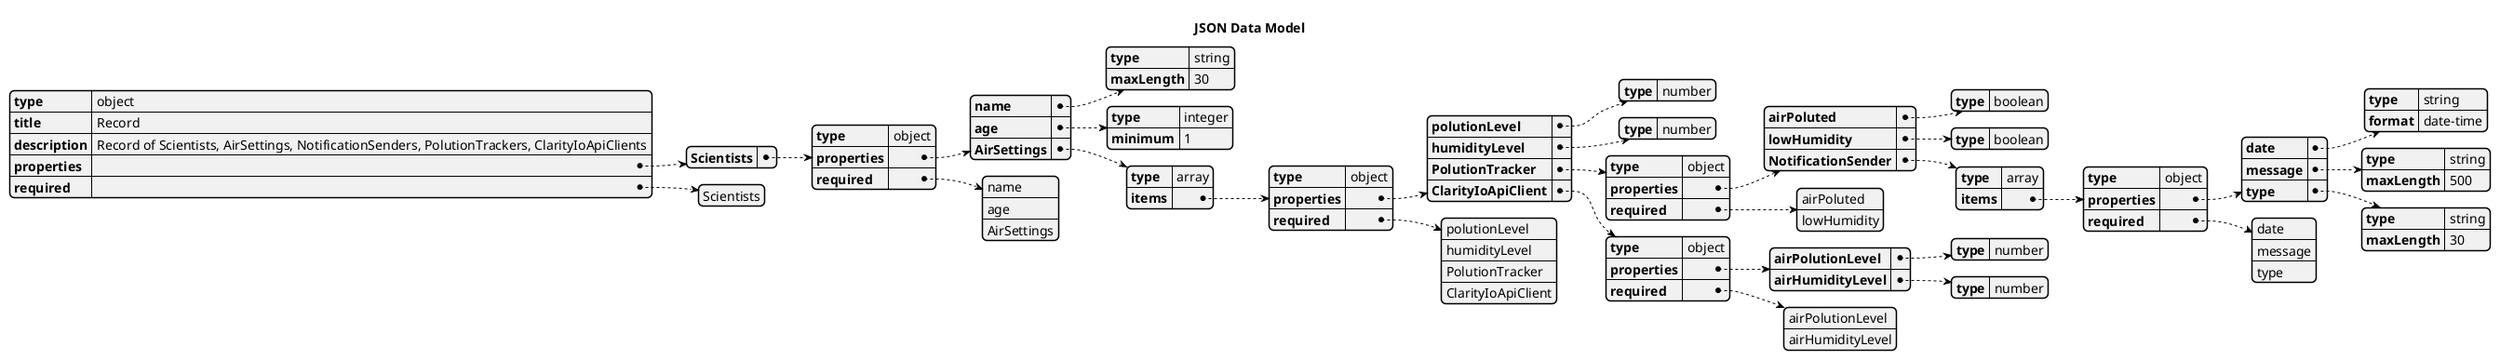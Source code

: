 @startjson

title JSON Data Model
{
  "type": "object",
  "title": "Record",
  "description": "Record of Scientists, AirSettings, NotificationSenders, PolutionTrackers, ClarityIoApiClients",
  "properties": {
    "Scientists": {
      "type": "object",
      "properties": {
        "name": {
          "type": "string",
          "maxLength": 30
        },
        "age": {
          "type": "integer",
          "minimum": 1
        },
        "AirSettings": {
          "type": "array",
          "items": {
            "type": "object",
            "properties": {
              "polutionLevel": {
                "type": "number"
              },
              "humidityLevel": {
                "type": "number"
              },
              "PolutionTracker": {
                "type": "object",
                "properties": {
                  "airPoluted": {
                    "type": "boolean"
                  },
                  "lowHumidity": {
                    "type": "boolean"
                  },
                  "NotificationSender": {
                    "type": "array",
                    "items": {
                      "type": "object",
                      "properties": {
                        "date": {
                          "type": "string",
                          "format": "date-time"
                        },
                        "message": {
                          "type": "string",
                          "maxLength": 500
                        },
                        "type": {
                          "type": "string",
                          "maxLength": 30
                        }
                      },
                      "required": [
                        "date",
                        "message",
                        "type"
                      ]
                    }
                  }
                },
                "required": [
                  "airPoluted",
                  "lowHumidity"
                ]
              },
              "ClarityIoApiClient": {
                "type": "object",
                "properties": {
                  "airPolutionLevel": {
                    "type": "number"
                  },
                  "airHumidityLevel": {
                    "type": "number"
                  }
                },
                "required": [
                  "airPolutionLevel",
                  "airHumidityLevel"
                ]
              }
            },
            "required": [
              "polutionLevel",
              "humidityLevel",
              "PolutionTracker",
              "ClarityIoApiClient"
            ]
          }
        }
      },
      "required": [
        "name",
        "age",
        "AirSettings"
      ]
    }
  },
  "required": [
    "Scientists"
  ]
}
@endjson
